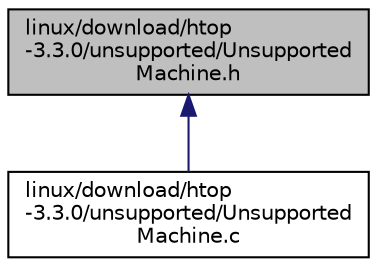 digraph "linux/download/htop-3.3.0/unsupported/UnsupportedMachine.h"
{
  edge [fontname="Helvetica",fontsize="10",labelfontname="Helvetica",labelfontsize="10"];
  node [fontname="Helvetica",fontsize="10",shape=record];
  Node35 [label="linux/download/htop\l-3.3.0/unsupported/Unsupported\lMachine.h",height=0.2,width=0.4,color="black", fillcolor="grey75", style="filled", fontcolor="black"];
  Node35 -> Node36 [dir="back",color="midnightblue",fontsize="10",style="solid",fontname="Helvetica"];
  Node36 [label="linux/download/htop\l-3.3.0/unsupported/Unsupported\lMachine.c",height=0.2,width=0.4,color="black", fillcolor="white", style="filled",URL="$UnsupportedMachine_8c.html"];
}
